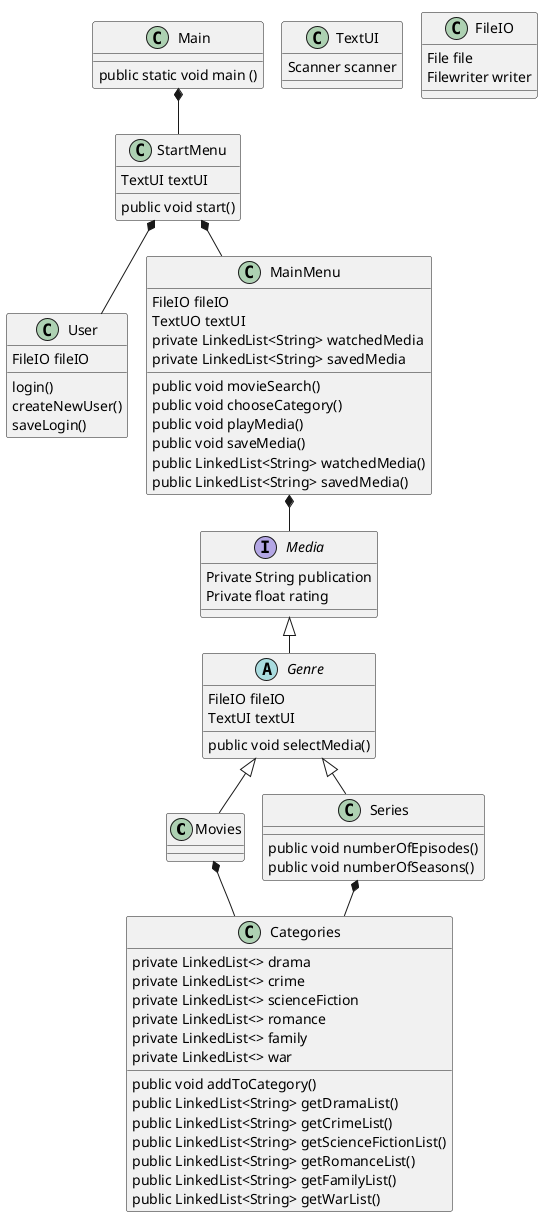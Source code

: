 @startuml
'https://plantuml.com/class-diagram
!pragma layout smetana

class Movies
class Series
interface Media
interface TextUI
class Categories
class User
class StartMenu
class MainMenu
class Main
interface FileIO
Abstract class Genre

Media <|-- Genre
Genre <|-- Movies
Genre <|-- Series

Movies *-- Categories
Series *-- Categories
StartMenu *-- User
StartMenu *-- MainMenu
Main *-- StartMenu
MainMenu *-- Media

Abstract class Genre {
FileIO fileIO
TextUI textUI
public void selectMedia()
}

class TextUI
{
Scanner scanner
}

class FileIO {
File file
Filewriter writer
}

class Main {
public static void main ()
}

class StartMenu {
TextUI textUI
public void start()

}

class Categories {
private LinkedList<> drama
private LinkedList<> crime
private LinkedList<> scienceFiction
private LinkedList<> romance
private LinkedList<> family
private LinkedList<> war

public void addToCategory()
public LinkedList<String> getDramaList()
public LinkedList<String> getCrimeList()
public LinkedList<String> getScienceFictionList()
public LinkedList<String> getRomanceList()
public LinkedList<String> getFamilyList()
public LinkedList<String> getWarList()
}

Interface Media {
Private String publication
Private float rating
}

class Movies{

}

class Series {
public void numberOfEpisodes()
public void numberOfSeasons()
}

class User{
FileIO fileIO
login()
createNewUser()
saveLogin()
}

class MainMenu {
FileIO fileIO
TextUO textUI
private LinkedList<String> watchedMedia
private LinkedList<String> savedMedia
public void movieSearch()
public void chooseCategory()
public void playMedia()
public void saveMedia()
public LinkedList<String> watchedMedia()
public LinkedList<String> savedMedia()
}


@enduml